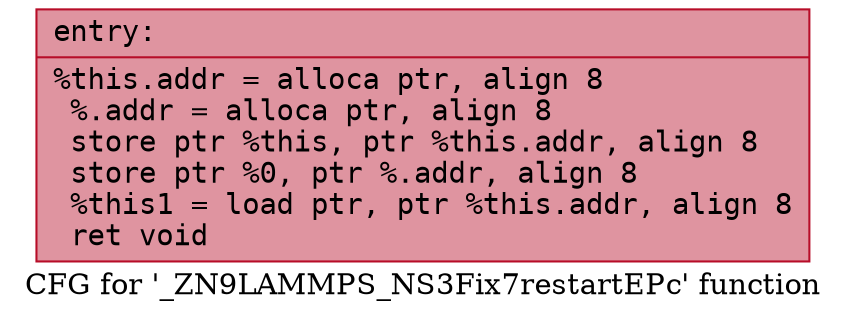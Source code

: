 digraph "CFG for '_ZN9LAMMPS_NS3Fix7restartEPc' function" {
	label="CFG for '_ZN9LAMMPS_NS3Fix7restartEPc' function";

	Node0x560f40d9b470 [shape=record,color="#b70d28ff", style=filled, fillcolor="#b70d2870" fontname="Courier",label="{entry:\l|  %this.addr = alloca ptr, align 8\l  %.addr = alloca ptr, align 8\l  store ptr %this, ptr %this.addr, align 8\l  store ptr %0, ptr %.addr, align 8\l  %this1 = load ptr, ptr %this.addr, align 8\l  ret void\l}"];
}
